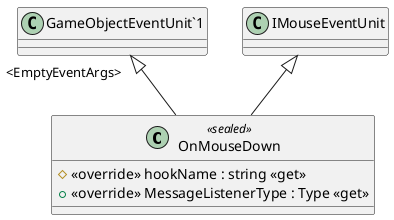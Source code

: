 @startuml
class OnMouseDown <<sealed>> {
    # <<override>> hookName : string <<get>>
    + <<override>> MessageListenerType : Type <<get>>
}
"GameObjectEventUnit`1" "<EmptyEventArgs>" <|-- OnMouseDown
IMouseEventUnit <|-- OnMouseDown
@enduml
